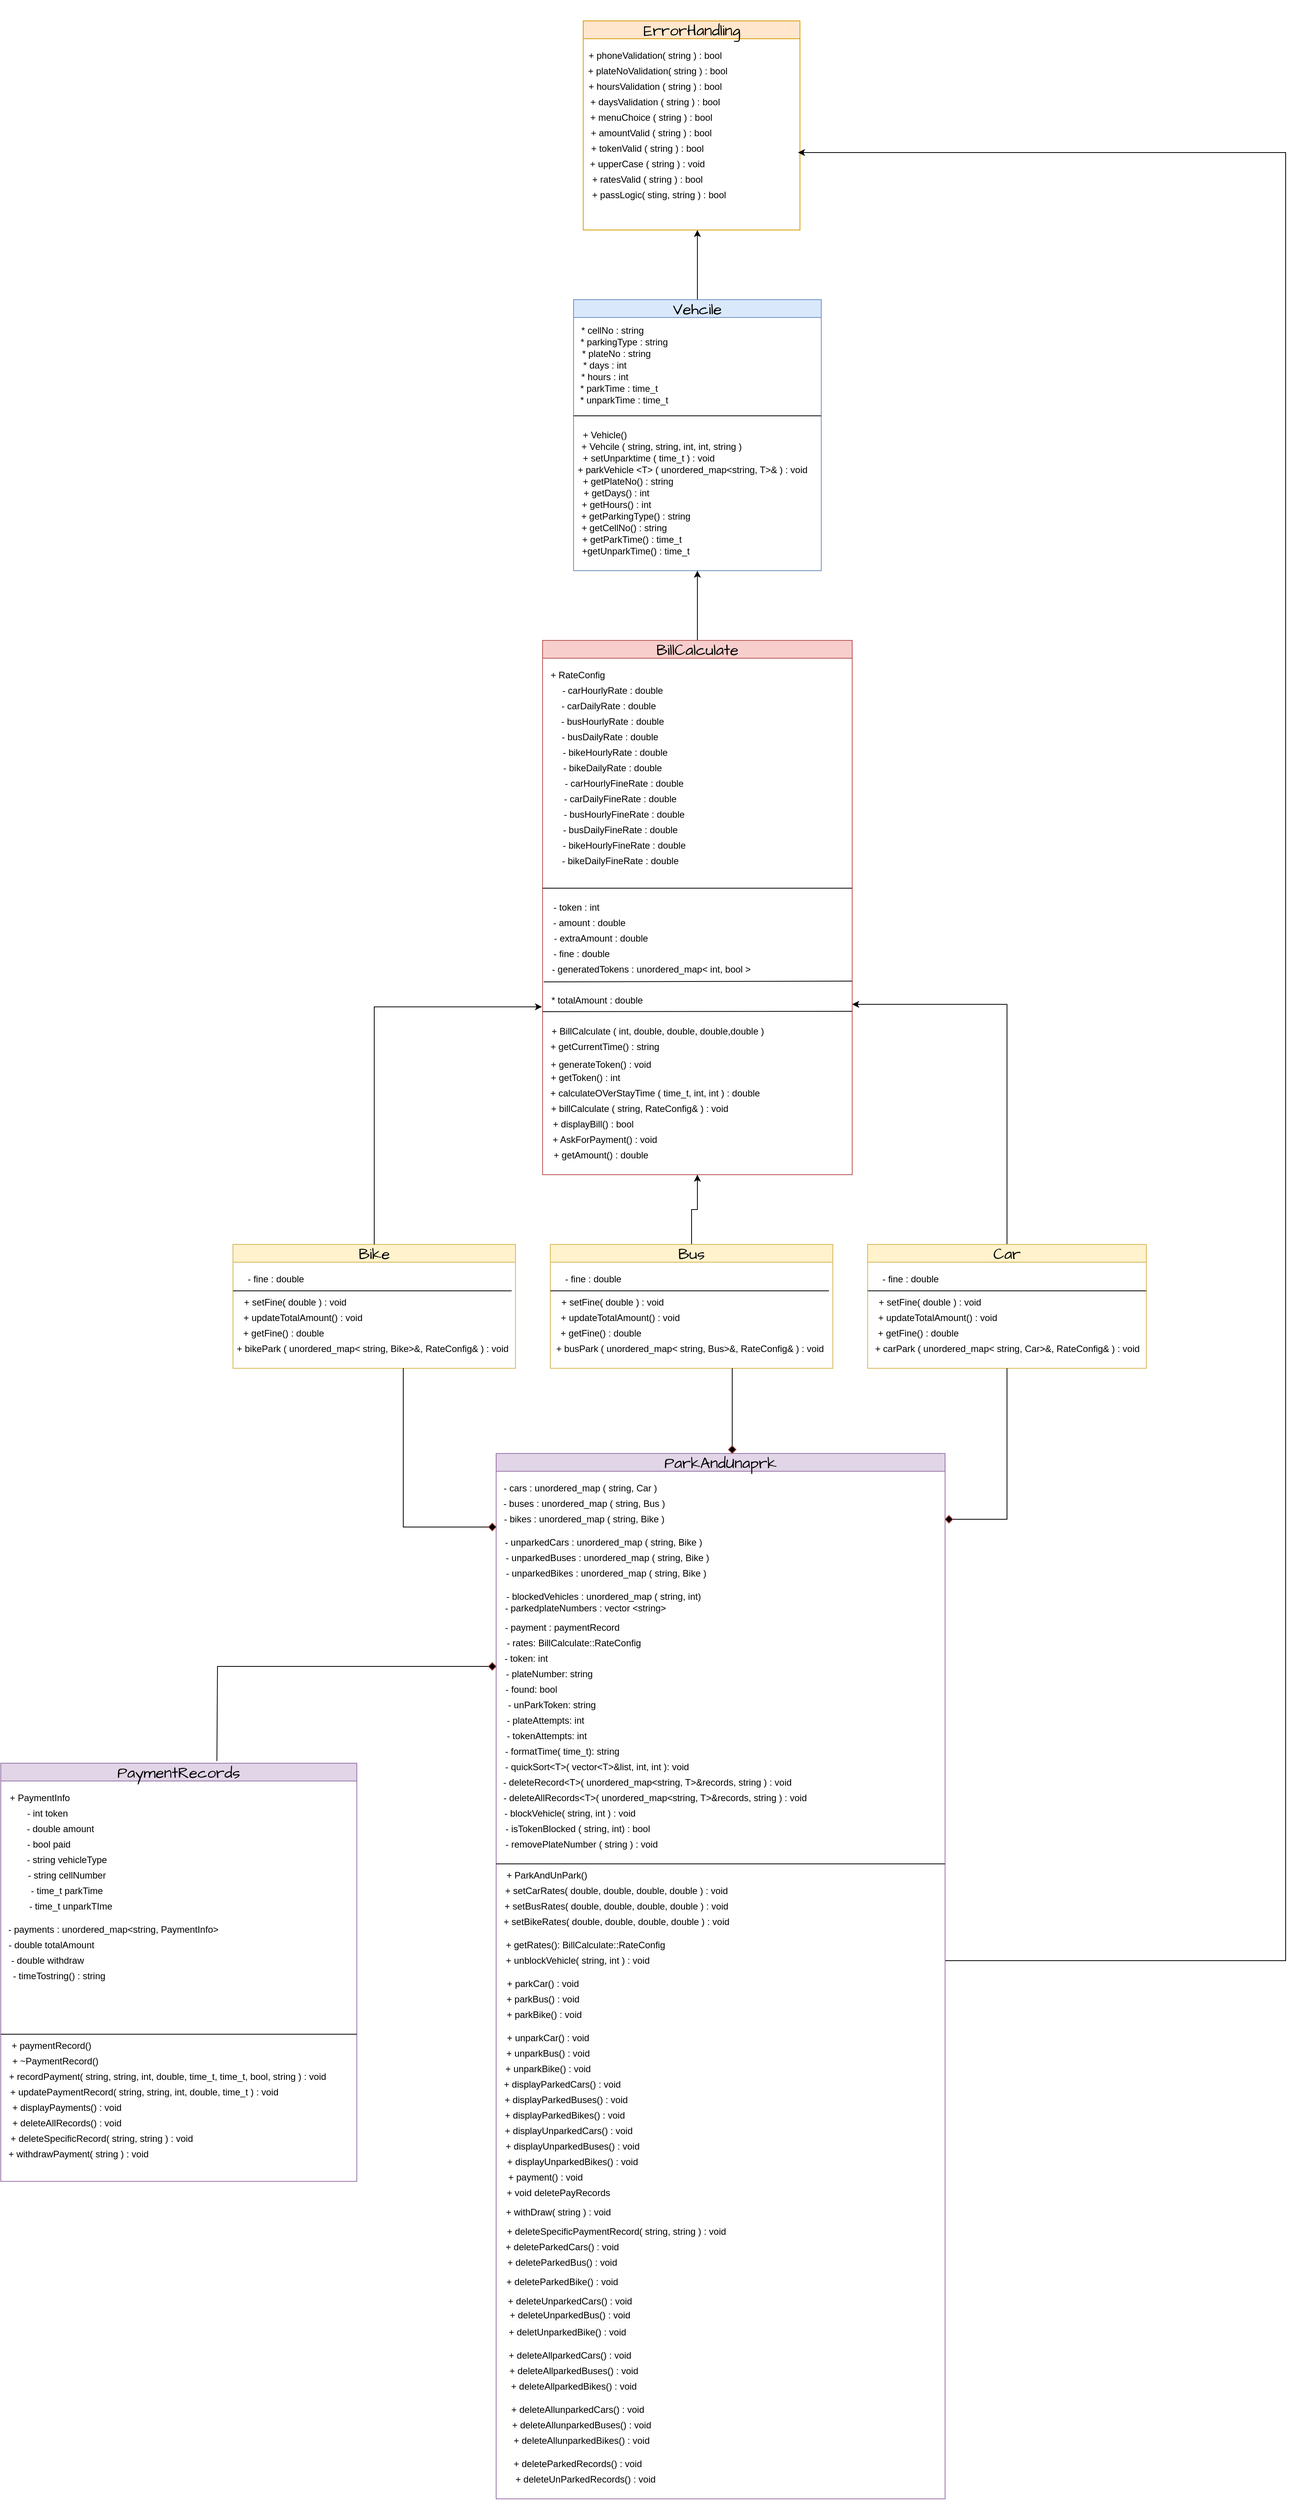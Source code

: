 <mxfile>
    <diagram id="oVIlP2WVnz6kb_MlFQTz" name="Page-1">
        <mxGraphModel dx="2441" dy="1898" grid="0" gridSize="10" guides="1" tooltips="1" connect="1" arrows="0" fold="1" page="1" pageScale="1" pageWidth="850" pageHeight="1100" math="0" shadow="0">
            <root>
                <object label="" id="0">
                    <mxCell/>
                </object>
                <mxCell id="1" parent="0"/>
                <mxCell id="l_bYTn5K-WHywQLocLNn-294" style="edgeStyle=orthogonalEdgeStyle;rounded=0;orthogonalLoop=1;jettySize=auto;html=1;exitX=0.5;exitY=0;exitDx=0;exitDy=0;" parent="1" source="10" edge="1">
                    <mxGeometry relative="1" as="geometry">
                        <mxPoint x="500" y="-90" as="targetPoint"/>
                    </mxGeometry>
                </mxCell>
                <mxCell id="10" value="&lt;h4&gt;&lt;span style=&quot;font-weight: normal;&quot;&gt;Vehcile&lt;/span&gt;&lt;/h4&gt;" style="swimlane;whiteSpace=wrap;html=1;hachureGap=4;fontFamily=Architects Daughter;fontSource=https%3A%2F%2Ffonts.googleapis.com%2Fcss%3Ffamily%3DArchitects%2BDaughter;fontSize=20;fillColor=#dae8fc;strokeColor=#6c8ebf;" parent="1" vertex="1">
                    <mxGeometry x="340" width="320" height="350" as="geometry">
                        <mxRectangle x="340" width="100" height="90" as="alternateBounds"/>
                    </mxGeometry>
                </mxCell>
                <mxCell id="11" value="* cellNo : string" style="text;html=1;align=center;verticalAlign=middle;resizable=0;points=[];autosize=1;strokeColor=none;fillColor=none;" parent="10" vertex="1">
                    <mxGeometry y="25" width="100" height="30" as="geometry"/>
                </mxCell>
                <mxCell id="13" value="* plateNo : string" style="text;html=1;align=center;verticalAlign=middle;resizable=0;points=[];autosize=1;strokeColor=none;fillColor=none;" parent="10" vertex="1">
                    <mxGeometry y="55" width="110" height="30" as="geometry"/>
                </mxCell>
                <mxCell id="14" value="* parkingType : string" style="text;html=1;align=center;verticalAlign=middle;resizable=0;points=[];autosize=1;strokeColor=none;fillColor=none;" parent="10" vertex="1">
                    <mxGeometry x="-5" y="40" width="140" height="30" as="geometry"/>
                </mxCell>
                <mxCell id="15" value="* days : int" style="text;html=1;align=center;verticalAlign=middle;resizable=0;points=[];autosize=1;strokeColor=none;fillColor=none;" parent="10" vertex="1">
                    <mxGeometry y="70" width="80" height="30" as="geometry"/>
                </mxCell>
                <mxCell id="16" value="* hours : int" style="text;html=1;align=center;verticalAlign=middle;resizable=0;points=[];autosize=1;strokeColor=none;fillColor=none;" parent="10" vertex="1">
                    <mxGeometry y="85" width="80" height="30" as="geometry"/>
                </mxCell>
                <mxCell id="17" value="* parkTime : time_t&amp;nbsp;" style="text;html=1;align=center;verticalAlign=middle;resizable=0;points=[];autosize=1;strokeColor=none;fillColor=none;" parent="10" vertex="1">
                    <mxGeometry x="-5" y="100" width="130" height="30" as="geometry"/>
                </mxCell>
                <mxCell id="18" value="* unparkTime : time_t" style="text;html=1;align=center;verticalAlign=middle;resizable=0;points=[];autosize=1;strokeColor=none;fillColor=none;" parent="10" vertex="1">
                    <mxGeometry x="-5" y="115" width="140" height="30" as="geometry"/>
                </mxCell>
                <mxCell id="22" value="&amp;nbsp; &amp;nbsp;+ Vehcile ( string, string, int, int, string )&amp;nbsp;" style="text;html=1;align=center;verticalAlign=middle;resizable=0;points=[];autosize=1;strokeColor=none;fillColor=none;" parent="10" vertex="1">
                    <mxGeometry x="-10" y="175" width="240" height="30" as="geometry"/>
                </mxCell>
                <mxCell id="20" value="+ Vehicle()" style="text;html=1;align=center;verticalAlign=middle;resizable=0;points=[];autosize=1;strokeColor=none;fillColor=none;" parent="10" vertex="1">
                    <mxGeometry y="160" width="80" height="30" as="geometry"/>
                </mxCell>
                <mxCell id="24" value="&amp;nbsp; &amp;nbsp; + setUnparktime ( time_t ) : void" style="text;html=1;align=center;verticalAlign=middle;resizable=0;points=[];autosize=1;strokeColor=none;fillColor=none;" parent="10" vertex="1">
                    <mxGeometry x="-15" y="190" width="210" height="30" as="geometry"/>
                </mxCell>
                <mxCell id="25" value="+ parkVehicle &amp;lt;T&amp;gt; ( unordered_map&amp;lt;string, T&amp;gt;&amp;amp; ) : void&amp;nbsp;" style="text;html=1;align=center;verticalAlign=middle;resizable=0;points=[];autosize=1;strokeColor=none;fillColor=none;" parent="10" vertex="1">
                    <mxGeometry x="-5" y="205" width="320" height="30" as="geometry"/>
                </mxCell>
                <mxCell id="26" value="+ getPlateNo() : string" style="text;html=1;align=center;verticalAlign=middle;resizable=0;points=[];autosize=1;strokeColor=none;fillColor=none;" parent="10" vertex="1">
                    <mxGeometry y="220" width="140" height="30" as="geometry"/>
                </mxCell>
                <mxCell id="27" value="+ getDays() : int" style="text;html=1;align=center;verticalAlign=middle;resizable=0;points=[];autosize=1;strokeColor=none;fillColor=none;" parent="10" vertex="1">
                    <mxGeometry y="235" width="110" height="30" as="geometry"/>
                </mxCell>
                <mxCell id="28" value="+ getHours() : int" style="text;html=1;align=center;verticalAlign=middle;resizable=0;points=[];autosize=1;strokeColor=none;fillColor=none;" parent="10" vertex="1">
                    <mxGeometry y="250" width="110" height="30" as="geometry"/>
                </mxCell>
                <mxCell id="29" value="+ getParkingType() : string" style="text;html=1;align=center;verticalAlign=middle;resizable=0;points=[];autosize=1;strokeColor=none;fillColor=none;" parent="10" vertex="1">
                    <mxGeometry y="265" width="160" height="30" as="geometry"/>
                </mxCell>
                <mxCell id="30" value="+ getCellNo() : string" style="text;html=1;align=center;verticalAlign=middle;resizable=0;points=[];autosize=1;strokeColor=none;fillColor=none;" parent="10" vertex="1">
                    <mxGeometry y="280" width="130" height="30" as="geometry"/>
                </mxCell>
                <mxCell id="31" value="+ getParkTime() : time_t" style="text;html=1;align=center;verticalAlign=middle;resizable=0;points=[];autosize=1;strokeColor=none;fillColor=none;" parent="10" vertex="1">
                    <mxGeometry y="295" width="150" height="30" as="geometry"/>
                </mxCell>
                <mxCell id="32" value="+getUnparkTime() : time_t" style="text;html=1;align=center;verticalAlign=middle;resizable=0;points=[];autosize=1;strokeColor=none;fillColor=none;" parent="10" vertex="1">
                    <mxGeometry y="310" width="160" height="30" as="geometry"/>
                </mxCell>
                <mxCell id="23" value="" style="endArrow=none;html=1;" parent="1" edge="1">
                    <mxGeometry width="50" height="50" relative="1" as="geometry">
                        <mxPoint x="340" y="150" as="sourcePoint"/>
                        <mxPoint x="660" y="150" as="targetPoint"/>
                    </mxGeometry>
                </mxCell>
                <mxCell id="l_bYTn5K-WHywQLocLNn-293" style="edgeStyle=orthogonalEdgeStyle;rounded=0;orthogonalLoop=1;jettySize=auto;html=1;exitX=0.5;exitY=0;exitDx=0;exitDy=0;entryX=0.5;entryY=1;entryDx=0;entryDy=0;" parent="1" source="53" target="10" edge="1">
                    <mxGeometry relative="1" as="geometry"/>
                </mxCell>
                <mxCell id="53" value="&lt;h4 style=&quot;border-color: var(--border-color); font-family: &amp;quot;Architects Daughter&amp;quot;; font-size: 20px;&quot;&gt;&lt;span style=&quot;border-color: var(--border-color); font-weight: normal;&quot;&gt;BillCalculate&lt;/span&gt;&lt;/h4&gt;" style="swimlane;whiteSpace=wrap;html=1;fillColor=#f8cecc;strokeColor=#b85450;" parent="1" vertex="1">
                    <mxGeometry x="300" y="440" width="400" height="690" as="geometry">
                        <mxRectangle x="300" y="440" width="140" height="30" as="alternateBounds"/>
                    </mxGeometry>
                </mxCell>
                <mxCell id="54" value="+ RateConfig" style="text;html=1;align=center;verticalAlign=middle;resizable=0;points=[];autosize=1;strokeColor=none;fillColor=none;" parent="53" vertex="1">
                    <mxGeometry y="30" width="90" height="30" as="geometry"/>
                </mxCell>
                <mxCell id="55" value="&amp;nbsp; &amp;nbsp;- carHourlyRate : double" style="text;html=1;align=center;verticalAlign=middle;resizable=0;points=[];autosize=1;strokeColor=none;fillColor=none;" parent="53" vertex="1">
                    <mxGeometry x="5" y="50" width="160" height="30" as="geometry"/>
                </mxCell>
                <mxCell id="56" value="- carDailyRate : double" style="text;html=1;align=center;verticalAlign=middle;resizable=0;points=[];autosize=1;strokeColor=none;fillColor=none;" parent="53" vertex="1">
                    <mxGeometry x="10" y="70" width="150" height="30" as="geometry"/>
                </mxCell>
                <mxCell id="58" value="- busHourlyRate : double" style="text;html=1;align=center;verticalAlign=middle;resizable=0;points=[];autosize=1;strokeColor=none;fillColor=none;" parent="53" vertex="1">
                    <mxGeometry x="10" y="90" width="160" height="30" as="geometry"/>
                </mxCell>
                <mxCell id="59" value="&amp;nbsp;- busDailyRate : double" style="text;html=1;align=center;verticalAlign=middle;resizable=0;points=[];autosize=1;strokeColor=none;fillColor=none;" parent="53" vertex="1">
                    <mxGeometry x="10" y="110" width="150" height="30" as="geometry"/>
                </mxCell>
                <mxCell id="60" value="- bikeDailyRate : double" style="text;html=1;align=center;verticalAlign=middle;resizable=0;points=[];autosize=1;strokeColor=none;fillColor=none;" parent="53" vertex="1">
                    <mxGeometry x="15" y="150" width="150" height="30" as="geometry"/>
                </mxCell>
                <mxCell id="61" value="&amp;nbsp; - bikeHourlyRate : double" style="text;html=1;align=center;verticalAlign=middle;resizable=0;points=[];autosize=1;strokeColor=none;fillColor=none;" parent="53" vertex="1">
                    <mxGeometry x="5" y="130" width="170" height="30" as="geometry"/>
                </mxCell>
                <mxCell id="62" value="- carHourlyFineRate : double" style="text;html=1;align=center;verticalAlign=middle;resizable=0;points=[];autosize=1;strokeColor=none;fillColor=none;" parent="53" vertex="1">
                    <mxGeometry x="15" y="170" width="180" height="30" as="geometry"/>
                </mxCell>
                <mxCell id="63" value="- carDailyFineRate : double" style="text;html=1;align=center;verticalAlign=middle;resizable=0;points=[];autosize=1;strokeColor=none;fillColor=none;" parent="53" vertex="1">
                    <mxGeometry x="15" y="190" width="170" height="30" as="geometry"/>
                </mxCell>
                <mxCell id="65" value="- busHourlyFineRate : double" style="text;html=1;align=center;verticalAlign=middle;resizable=0;points=[];autosize=1;strokeColor=none;fillColor=none;" parent="53" vertex="1">
                    <mxGeometry x="15" y="210" width="180" height="30" as="geometry"/>
                </mxCell>
                <mxCell id="66" value="- busDailyFineRate : double" style="text;html=1;align=center;verticalAlign=middle;resizable=0;points=[];autosize=1;strokeColor=none;fillColor=none;" parent="53" vertex="1">
                    <mxGeometry x="15" y="230" width="170" height="30" as="geometry"/>
                </mxCell>
                <mxCell id="67" value="- bikeHourlyFineRate : double" style="text;html=1;align=center;verticalAlign=middle;resizable=0;points=[];autosize=1;strokeColor=none;fillColor=none;" parent="53" vertex="1">
                    <mxGeometry x="15" y="250" width="180" height="30" as="geometry"/>
                </mxCell>
                <mxCell id="68" value="- bikeDailyFineRate : double" style="text;html=1;align=center;verticalAlign=middle;resizable=0;points=[];autosize=1;strokeColor=none;fillColor=none;" parent="53" vertex="1">
                    <mxGeometry x="15" y="270" width="170" height="30" as="geometry"/>
                </mxCell>
                <mxCell id="70" value="&amp;nbsp; - token : int" style="text;html=1;align=center;verticalAlign=middle;resizable=0;points=[];autosize=1;strokeColor=none;fillColor=none;" parent="53" vertex="1">
                    <mxGeometry x="-5" y="330" width="90" height="30" as="geometry"/>
                </mxCell>
                <mxCell id="71" value="- amount : double" style="text;html=1;align=center;verticalAlign=middle;resizable=0;points=[];autosize=1;strokeColor=none;fillColor=none;" parent="53" vertex="1">
                    <mxGeometry y="350" width="120" height="30" as="geometry"/>
                </mxCell>
                <mxCell id="72" value="- extraAmount : double" style="text;html=1;align=center;verticalAlign=middle;resizable=0;points=[];autosize=1;strokeColor=none;fillColor=none;" parent="53" vertex="1">
                    <mxGeometry x="5" y="370" width="140" height="30" as="geometry"/>
                </mxCell>
                <mxCell id="73" value="- fine : double" style="text;html=1;align=center;verticalAlign=middle;resizable=0;points=[];autosize=1;strokeColor=none;fillColor=none;" parent="53" vertex="1">
                    <mxGeometry y="390" width="100" height="30" as="geometry"/>
                </mxCell>
                <mxCell id="74" value="- generatedTokens : unordered_map&amp;lt; int, bool &amp;gt;" style="text;html=1;align=center;verticalAlign=middle;resizable=0;points=[];autosize=1;strokeColor=none;fillColor=none;" parent="53" vertex="1">
                    <mxGeometry y="410" width="280" height="30" as="geometry"/>
                </mxCell>
                <mxCell id="75" value="* totalAmount : double" style="text;html=1;align=center;verticalAlign=middle;resizable=0;points=[];autosize=1;strokeColor=none;fillColor=none;" parent="53" vertex="1">
                    <mxGeometry y="450" width="140" height="30" as="geometry"/>
                </mxCell>
                <mxCell id="78" value="+ BillCalculate ( int, double, double, double,double )&amp;nbsp;" style="text;html=1;align=center;verticalAlign=middle;resizable=0;points=[];autosize=1;strokeColor=none;fillColor=none;" parent="53" vertex="1">
                    <mxGeometry y="490" width="300" height="30" as="geometry"/>
                </mxCell>
                <mxCell id="79" value="+ getCurrentTime() : string" style="text;html=1;align=center;verticalAlign=middle;resizable=0;points=[];autosize=1;strokeColor=none;fillColor=none;" parent="53" vertex="1">
                    <mxGeometry y="510" width="160" height="30" as="geometry"/>
                </mxCell>
                <mxCell id="81" value="&lt;br&gt;+ generateToken() : void" style="text;html=1;align=center;verticalAlign=middle;resizable=0;points=[];autosize=1;strokeColor=none;fillColor=none;" parent="53" vertex="1">
                    <mxGeometry y="520" width="150" height="40" as="geometry"/>
                </mxCell>
                <mxCell id="82" value="+ getToken() : int" style="text;html=1;align=center;verticalAlign=middle;resizable=0;points=[];autosize=1;strokeColor=none;fillColor=none;" parent="53" vertex="1">
                    <mxGeometry y="550" width="110" height="30" as="geometry"/>
                </mxCell>
                <mxCell id="83" value="+ calculateOVerStayTime ( time_t, int, int ) : double" style="text;html=1;align=center;verticalAlign=middle;resizable=0;points=[];autosize=1;strokeColor=none;fillColor=none;" parent="53" vertex="1">
                    <mxGeometry y="570" width="290" height="30" as="geometry"/>
                </mxCell>
                <mxCell id="85" value="+ billCalculate ( string, RateConfig&amp;amp; ) : void" style="text;html=1;align=center;verticalAlign=middle;resizable=0;points=[];autosize=1;strokeColor=none;fillColor=none;" parent="53" vertex="1">
                    <mxGeometry y="590" width="250" height="30" as="geometry"/>
                </mxCell>
                <mxCell id="86" value="+ displayBill() : bool" style="text;html=1;align=center;verticalAlign=middle;resizable=0;points=[];autosize=1;strokeColor=none;fillColor=none;" parent="53" vertex="1">
                    <mxGeometry y="610" width="130" height="30" as="geometry"/>
                </mxCell>
                <mxCell id="87" value="+ AskForPayment() : void" style="text;html=1;align=center;verticalAlign=middle;resizable=0;points=[];autosize=1;strokeColor=none;fillColor=none;" parent="53" vertex="1">
                    <mxGeometry y="630" width="160" height="30" as="geometry"/>
                </mxCell>
                <mxCell id="88" value="+ getAmount() : double" style="text;html=1;align=center;verticalAlign=middle;resizable=0;points=[];autosize=1;strokeColor=none;fillColor=none;" parent="53" vertex="1">
                    <mxGeometry y="650" width="150" height="30" as="geometry"/>
                </mxCell>
                <mxCell id="69" value="" style="endArrow=none;html=1;" parent="1" edge="1">
                    <mxGeometry width="50" height="50" relative="1" as="geometry">
                        <mxPoint x="300" y="760" as="sourcePoint"/>
                        <mxPoint x="700" y="760" as="targetPoint"/>
                    </mxGeometry>
                </mxCell>
                <mxCell id="76" value="" style="endArrow=none;html=1;exitX=0.005;exitY=1.035;exitDx=0;exitDy=0;exitPerimeter=0;" parent="1" source="74" edge="1">
                    <mxGeometry width="50" height="50" relative="1" as="geometry">
                        <mxPoint x="530" y="800" as="sourcePoint"/>
                        <mxPoint x="700" y="880" as="targetPoint"/>
                    </mxGeometry>
                </mxCell>
                <mxCell id="77" value="" style="endArrow=none;html=1;exitX=0.001;exitY=0.982;exitDx=0;exitDy=0;exitPerimeter=0;" parent="1" source="75" edge="1">
                    <mxGeometry width="50" height="50" relative="1" as="geometry">
                        <mxPoint x="530" y="990" as="sourcePoint"/>
                        <mxPoint x="700" y="919" as="targetPoint"/>
                    </mxGeometry>
                </mxCell>
                <mxCell id="l_bYTn5K-WHywQLocLNn-290" style="edgeStyle=orthogonalEdgeStyle;rounded=0;orthogonalLoop=1;jettySize=auto;html=1;exitX=0.5;exitY=0;exitDx=0;exitDy=0;" parent="1" source="131" edge="1">
                    <mxGeometry relative="1" as="geometry">
                        <mxPoint x="700" y="910" as="targetPoint"/>
                        <Array as="points">
                            <mxPoint x="900" y="910"/>
                        </Array>
                    </mxGeometry>
                </mxCell>
                <mxCell id="131" value="&lt;h4 style=&quot;border-color: var(--border-color); font-family: &amp;quot;Architects Daughter&amp;quot;; font-size: 20px;&quot;&gt;&lt;span style=&quot;border-color: var(--border-color); font-weight: normal;&quot;&gt;Car&lt;/span&gt;&lt;/h4&gt;" style="swimlane;whiteSpace=wrap;html=1;fillColor=#fff2cc;strokeColor=#d6b656;" parent="1" vertex="1">
                    <mxGeometry x="720" y="1220" width="360" height="160" as="geometry">
                        <mxRectangle x="650" y="1240" width="80" height="90" as="alternateBounds"/>
                    </mxGeometry>
                </mxCell>
                <mxCell id="134" value="- fine : double" style="text;html=1;align=center;verticalAlign=middle;resizable=0;points=[];autosize=1;strokeColor=none;fillColor=none;" parent="131" vertex="1">
                    <mxGeometry x="5" y="30" width="100" height="30" as="geometry"/>
                </mxCell>
                <mxCell id="135" value="" style="endArrow=none;html=1;" parent="131" edge="1">
                    <mxGeometry width="50" height="50" relative="1" as="geometry">
                        <mxPoint y="60" as="sourcePoint"/>
                        <mxPoint x="360" y="60" as="targetPoint"/>
                    </mxGeometry>
                </mxCell>
                <mxCell id="136" value="+ setFine( double ) : void" style="text;html=1;align=center;verticalAlign=middle;resizable=0;points=[];autosize=1;strokeColor=none;fillColor=none;" parent="131" vertex="1">
                    <mxGeometry y="60" width="160" height="30" as="geometry"/>
                </mxCell>
                <mxCell id="139" value="+ updateTotalAmount() : void" style="text;html=1;align=center;verticalAlign=middle;resizable=0;points=[];autosize=1;strokeColor=none;fillColor=none;" parent="131" vertex="1">
                    <mxGeometry y="80" width="180" height="30" as="geometry"/>
                </mxCell>
                <mxCell id="140" value="+ getFine() : double" style="text;html=1;align=center;verticalAlign=middle;resizable=0;points=[];autosize=1;strokeColor=none;fillColor=none;" parent="131" vertex="1">
                    <mxGeometry y="100" width="130" height="30" as="geometry"/>
                </mxCell>
                <mxCell id="141" value="+ carPark ( unordered_map&amp;lt; string, Car&amp;gt;&amp;amp;, RateConfig&amp;amp; ) : void" style="text;html=1;align=center;verticalAlign=middle;resizable=0;points=[];autosize=1;strokeColor=none;fillColor=none;" parent="131" vertex="1">
                    <mxGeometry x="-5" y="120" width="370" height="30" as="geometry"/>
                </mxCell>
                <mxCell id="142" value="&lt;h4 style=&quot;border-color: var(--border-color); font-family: &amp;quot;Architects Daughter&amp;quot;; font-size: 20px;&quot;&gt;&lt;span style=&quot;border-color: var(--border-color); font-weight: normal;&quot;&gt;Bike&lt;/span&gt;&lt;/h4&gt;" style="swimlane;whiteSpace=wrap;html=1;fillColor=#fff2cc;strokeColor=#d6b656;" parent="1" vertex="1">
                    <mxGeometry x="-100" y="1220" width="365" height="160" as="geometry">
                        <mxRectangle x="650" y="1240" width="80" height="90" as="alternateBounds"/>
                    </mxGeometry>
                </mxCell>
                <mxCell id="143" value="- fine : double" style="text;html=1;align=center;verticalAlign=middle;resizable=0;points=[];autosize=1;strokeColor=none;fillColor=none;" parent="142" vertex="1">
                    <mxGeometry x="5" y="30" width="100" height="30" as="geometry"/>
                </mxCell>
                <mxCell id="144" value="" style="endArrow=none;html=1;" parent="142" edge="1">
                    <mxGeometry width="50" height="50" relative="1" as="geometry">
                        <mxPoint y="60" as="sourcePoint"/>
                        <mxPoint x="360" y="60" as="targetPoint"/>
                    </mxGeometry>
                </mxCell>
                <mxCell id="145" value="+ setFine( double ) : void" style="text;html=1;align=center;verticalAlign=middle;resizable=0;points=[];autosize=1;strokeColor=none;fillColor=none;" parent="142" vertex="1">
                    <mxGeometry y="60" width="160" height="30" as="geometry"/>
                </mxCell>
                <mxCell id="146" value="+ updateTotalAmount() : void" style="text;html=1;align=center;verticalAlign=middle;resizable=0;points=[];autosize=1;strokeColor=none;fillColor=none;" parent="142" vertex="1">
                    <mxGeometry y="80" width="180" height="30" as="geometry"/>
                </mxCell>
                <mxCell id="147" value="+ getFine() : double" style="text;html=1;align=center;verticalAlign=middle;resizable=0;points=[];autosize=1;strokeColor=none;fillColor=none;" parent="142" vertex="1">
                    <mxGeometry y="100" width="130" height="30" as="geometry"/>
                </mxCell>
                <mxCell id="148" value="+ bikePark ( unordered_map&amp;lt; string, Bike&amp;gt;&amp;amp;, RateConfig&amp;amp; ) : void" style="text;html=1;align=center;verticalAlign=middle;resizable=0;points=[];autosize=1;strokeColor=none;fillColor=none;" parent="142" vertex="1">
                    <mxGeometry x="-5" y="120" width="370" height="30" as="geometry"/>
                </mxCell>
                <mxCell id="l_bYTn5K-WHywQLocLNn-292" style="edgeStyle=orthogonalEdgeStyle;rounded=0;orthogonalLoop=1;jettySize=auto;html=1;exitX=0.5;exitY=0;exitDx=0;exitDy=0;entryX=0.5;entryY=1;entryDx=0;entryDy=0;" parent="1" source="149" target="53" edge="1">
                    <mxGeometry relative="1" as="geometry"/>
                </mxCell>
                <mxCell id="149" value="&lt;h4 style=&quot;border-color: var(--border-color); font-family: &amp;quot;Architects Daughter&amp;quot;; font-size: 20px;&quot;&gt;&lt;span style=&quot;border-color: var(--border-color); font-weight: normal;&quot;&gt;Bus&lt;/span&gt;&lt;/h4&gt;" style="swimlane;whiteSpace=wrap;html=1;fillColor=#fff2cc;strokeColor=#d6b656;" parent="1" vertex="1">
                    <mxGeometry x="310" y="1220" width="365" height="160" as="geometry">
                        <mxRectangle x="650" y="1240" width="80" height="90" as="alternateBounds"/>
                    </mxGeometry>
                </mxCell>
                <mxCell id="150" value="- fine : double" style="text;html=1;align=center;verticalAlign=middle;resizable=0;points=[];autosize=1;strokeColor=none;fillColor=none;" parent="149" vertex="1">
                    <mxGeometry x="5" y="30" width="100" height="30" as="geometry"/>
                </mxCell>
                <mxCell id="151" value="" style="endArrow=none;html=1;" parent="149" edge="1">
                    <mxGeometry width="50" height="50" relative="1" as="geometry">
                        <mxPoint y="60" as="sourcePoint"/>
                        <mxPoint x="360" y="60" as="targetPoint"/>
                    </mxGeometry>
                </mxCell>
                <mxCell id="152" value="+ setFine( double ) : void" style="text;html=1;align=center;verticalAlign=middle;resizable=0;points=[];autosize=1;strokeColor=none;fillColor=none;" parent="149" vertex="1">
                    <mxGeometry y="60" width="160" height="30" as="geometry"/>
                </mxCell>
                <mxCell id="153" value="+ updateTotalAmount() : void" style="text;html=1;align=center;verticalAlign=middle;resizable=0;points=[];autosize=1;strokeColor=none;fillColor=none;" parent="149" vertex="1">
                    <mxGeometry y="80" width="180" height="30" as="geometry"/>
                </mxCell>
                <mxCell id="154" value="+ getFine() : double" style="text;html=1;align=center;verticalAlign=middle;resizable=0;points=[];autosize=1;strokeColor=none;fillColor=none;" parent="149" vertex="1">
                    <mxGeometry y="100" width="130" height="30" as="geometry"/>
                </mxCell>
                <mxCell id="155" value="+ busPark ( unordered_map&amp;lt; string, Bus&amp;gt;&amp;amp;, RateConfig&amp;amp; ) : void" style="text;html=1;align=center;verticalAlign=middle;resizable=0;points=[];autosize=1;strokeColor=none;fillColor=none;" parent="149" vertex="1">
                    <mxGeometry x="-5" y="120" width="370" height="30" as="geometry"/>
                </mxCell>
                <mxCell id="165" value="&lt;h4 style=&quot;border-color: var(--border-color); font-family: &amp;quot;Architects Daughter&amp;quot;; font-size: 20px;&quot;&gt;&lt;span style=&quot;border-color: var(--border-color); font-weight: normal;&quot;&gt;ErrorHandling&lt;/span&gt;&lt;/h4&gt;" style="swimlane;whiteSpace=wrap;html=1;fillColor=#ffe6cc;strokeColor=#d79b00;" parent="1" vertex="1">
                    <mxGeometry x="352.5" y="-360" width="280" height="270" as="geometry"/>
                </mxCell>
                <mxCell id="169" value="+ phoneValidation( string ) : bool" style="text;html=1;align=center;verticalAlign=middle;resizable=0;points=[];autosize=1;strokeColor=none;fillColor=none;" parent="165" vertex="1">
                    <mxGeometry x="-7.5" y="30" width="200" height="30" as="geometry"/>
                </mxCell>
                <mxCell id="170" value="+ plateNoValidation( string ) : bool&amp;nbsp;" style="text;html=1;align=center;verticalAlign=middle;resizable=0;points=[];autosize=1;strokeColor=none;fillColor=none;" parent="165" vertex="1">
                    <mxGeometry x="-7.5" y="50" width="210" height="30" as="geometry"/>
                </mxCell>
                <mxCell id="171" value="+ hoursValidation ( string ) : bool" style="text;html=1;align=center;verticalAlign=middle;resizable=0;points=[];autosize=1;strokeColor=none;fillColor=none;" parent="165" vertex="1">
                    <mxGeometry x="-7.5" y="70" width="200" height="30" as="geometry"/>
                </mxCell>
                <mxCell id="172" value="+ daysValidation ( string ) : bool" style="text;html=1;align=center;verticalAlign=middle;resizable=0;points=[];autosize=1;strokeColor=none;fillColor=none;" parent="165" vertex="1">
                    <mxGeometry x="-2.5" y="90" width="190" height="30" as="geometry"/>
                </mxCell>
                <mxCell id="173" value="+ menuChoice ( string ) : bool" style="text;html=1;align=center;verticalAlign=middle;resizable=0;points=[];autosize=1;strokeColor=none;fillColor=none;" parent="165" vertex="1">
                    <mxGeometry x="-2.5" y="110" width="180" height="30" as="geometry"/>
                </mxCell>
                <mxCell id="174" value="+ amountValid ( string ) : bool" style="text;html=1;align=center;verticalAlign=middle;resizable=0;points=[];autosize=1;strokeColor=none;fillColor=none;" parent="165" vertex="1">
                    <mxGeometry x="-2.5" y="130" width="180" height="30" as="geometry"/>
                </mxCell>
                <mxCell id="175" value="+ tokenValid ( string ) : bool" style="text;html=1;align=center;verticalAlign=middle;resizable=0;points=[];autosize=1;strokeColor=none;fillColor=none;" parent="165" vertex="1">
                    <mxGeometry x="-2.5" y="150" width="170" height="30" as="geometry"/>
                </mxCell>
                <mxCell id="176" value="+ upperCase ( string ) : void" style="text;html=1;align=center;verticalAlign=middle;resizable=0;points=[];autosize=1;strokeColor=none;fillColor=none;" parent="165" vertex="1">
                    <mxGeometry x="-2.5" y="170" width="170" height="30" as="geometry"/>
                </mxCell>
                <mxCell id="177" value="+ ratesValid ( string ) : bool" style="text;html=1;align=center;verticalAlign=middle;resizable=0;points=[];autosize=1;strokeColor=none;fillColor=none;" parent="165" vertex="1">
                    <mxGeometry x="-2.5" y="190" width="170" height="30" as="geometry"/>
                </mxCell>
                <mxCell id="178" value="+ passLogic( sting, string ) : bool" style="text;html=1;align=center;verticalAlign=middle;resizable=0;points=[];autosize=1;strokeColor=none;fillColor=none;" parent="165" vertex="1">
                    <mxGeometry x="-2.5" y="210" width="200" height="30" as="geometry"/>
                </mxCell>
                <mxCell id="l_bYTn5K-WHywQLocLNn-295" style="edgeStyle=orthogonalEdgeStyle;rounded=0;orthogonalLoop=1;jettySize=auto;html=1;" parent="1" edge="1">
                    <mxGeometry relative="1" as="geometry">
                        <mxPoint x="820" y="2140" as="sourcePoint"/>
                        <mxPoint x="630" y="-190" as="targetPoint"/>
                        <Array as="points">
                            <mxPoint x="820" y="2140"/>
                            <mxPoint x="820" y="2145"/>
                            <mxPoint x="1260" y="2145"/>
                            <mxPoint x="1260" y="-190"/>
                        </Array>
                    </mxGeometry>
                </mxCell>
                <mxCell id="179" value="&lt;h4 style=&quot;border-color: var(--border-color); font-family: &amp;quot;Architects Daughter&amp;quot;; font-size: 20px;&quot;&gt;&lt;span style=&quot;font-weight: 400;&quot;&gt;ParkAndUnaprk&lt;/span&gt;&lt;/h4&gt;" style="swimlane;whiteSpace=wrap;html=1;fillColor=#e1d5e7;strokeColor=#9673a6;" parent="1" vertex="1">
                    <mxGeometry x="240" y="1490" width="580" height="1350" as="geometry"/>
                </mxCell>
                <mxCell id="180" value="- cars : unordered_map ( string, Car )&amp;nbsp;" style="text;html=1;align=center;verticalAlign=middle;resizable=0;points=[];autosize=1;strokeColor=none;fillColor=none;" parent="179" vertex="1">
                    <mxGeometry y="30" width="220" height="30" as="geometry"/>
                </mxCell>
                <mxCell id="181" value="- buses : unordered_map ( string, Bus )&amp;nbsp;" style="text;html=1;align=center;verticalAlign=middle;resizable=0;points=[];autosize=1;strokeColor=none;fillColor=none;" parent="179" vertex="1">
                    <mxGeometry x="-5" y="50" width="240" height="30" as="geometry"/>
                </mxCell>
                <mxCell id="182" value="- bikes : unordered_map ( string, Bike )&amp;nbsp;" style="text;html=1;align=center;verticalAlign=middle;resizable=0;points=[];autosize=1;strokeColor=none;fillColor=none;" parent="179" vertex="1">
                    <mxGeometry y="70" width="230" height="30" as="geometry"/>
                </mxCell>
                <mxCell id="183" value="- unparkedCars : unordered_map ( string, Bike )&amp;nbsp;" style="text;html=1;align=center;verticalAlign=middle;resizable=0;points=[];autosize=1;strokeColor=none;fillColor=none;" parent="179" vertex="1">
                    <mxGeometry y="100" width="280" height="30" as="geometry"/>
                </mxCell>
                <mxCell id="184" value="&amp;nbsp; &amp;nbsp;- unparkedBuses : unordered_map ( string, Bike )&amp;nbsp;" style="text;html=1;align=center;verticalAlign=middle;resizable=0;points=[];autosize=1;strokeColor=none;fillColor=none;" parent="179" vertex="1">
                    <mxGeometry x="-10" y="120" width="300" height="30" as="geometry"/>
                </mxCell>
                <mxCell id="185" value="&amp;nbsp; - unparkedBikes : unordered_map ( string, Bike )&amp;nbsp;" style="text;html=1;align=center;verticalAlign=middle;resizable=0;points=[];autosize=1;strokeColor=none;fillColor=none;" parent="179" vertex="1">
                    <mxGeometry x="-5" y="140" width="290" height="30" as="geometry"/>
                </mxCell>
                <mxCell id="186" value="- blockedVehicles : unordered_map ( string, int)&amp;nbsp;" style="text;html=1;align=center;verticalAlign=middle;resizable=0;points=[];autosize=1;strokeColor=none;fillColor=none;" parent="179" vertex="1">
                    <mxGeometry y="170" width="280" height="30" as="geometry"/>
                </mxCell>
                <mxCell id="187" value="- parkedplateNumbers : vector &amp;lt;string&amp;gt;&lt;br&gt;" style="text;html=1;align=center;verticalAlign=middle;resizable=0;points=[];autosize=1;strokeColor=none;fillColor=none;" parent="179" vertex="1">
                    <mxGeometry y="185" width="230" height="30" as="geometry"/>
                </mxCell>
                <mxCell id="188" value="- payment : paymentRecord" style="text;html=1;align=center;verticalAlign=middle;resizable=0;points=[];autosize=1;strokeColor=none;fillColor=none;" parent="179" vertex="1">
                    <mxGeometry y="210" width="170" height="30" as="geometry"/>
                </mxCell>
                <mxCell id="189" value="- rates: BillCalculate::RateConfig " style="text;html=1;align=center;verticalAlign=middle;resizable=0;points=[];autosize=1;strokeColor=none;fillColor=none;" parent="179" vertex="1">
                    <mxGeometry y="230" width="200" height="30" as="geometry"/>
                </mxCell>
                <mxCell id="190" value="- token: int&amp;nbsp;" style="text;html=1;align=center;verticalAlign=middle;resizable=0;points=[];autosize=1;strokeColor=none;fillColor=none;" parent="179" vertex="1">
                    <mxGeometry y="250" width="80" height="30" as="geometry"/>
                </mxCell>
                <mxCell id="191" value="&amp;nbsp; - plateNumber: string " style="text;html=1;align=center;verticalAlign=middle;resizable=0;points=[];autosize=1;strokeColor=none;fillColor=none;" parent="179" vertex="1">
                    <mxGeometry x="-5" y="270" width="140" height="30" as="geometry"/>
                </mxCell>
                <mxCell id="192" value="- found: bool " style="text;html=1;align=center;verticalAlign=middle;resizable=0;points=[];autosize=1;strokeColor=none;fillColor=none;" parent="179" vertex="1">
                    <mxGeometry y="290" width="90" height="30" as="geometry"/>
                </mxCell>
                <mxCell id="193" value="&amp;nbsp;- unParkToken: string " style="text;html=1;align=center;verticalAlign=middle;resizable=0;points=[];autosize=1;strokeColor=none;fillColor=none;" parent="179" vertex="1">
                    <mxGeometry y="310" width="140" height="30" as="geometry"/>
                </mxCell>
                <mxCell id="194" value="&amp;nbsp; - plateAttempts: int" style="text;html=1;align=center;verticalAlign=middle;resizable=0;points=[];autosize=1;strokeColor=none;fillColor=none;" parent="179" vertex="1">
                    <mxGeometry x="-5" y="330" width="130" height="30" as="geometry"/>
                </mxCell>
                <mxCell id="195" value="- tokenAttempts: int  " style="text;html=1;align=center;verticalAlign=middle;resizable=0;points=[];autosize=1;strokeColor=none;fillColor=none;" parent="179" vertex="1">
                    <mxGeometry y="350" width="130" height="30" as="geometry"/>
                </mxCell>
                <mxCell id="197" value="- formatTime( time_t): string" style="text;html=1;align=center;verticalAlign=middle;resizable=0;points=[];autosize=1;strokeColor=none;fillColor=none;" parent="179" vertex="1">
                    <mxGeometry y="370" width="170" height="30" as="geometry"/>
                </mxCell>
                <mxCell id="198" value="- quickSort&amp;lt;T&amp;gt;( vector&amp;lt;T&amp;gt;&amp;amp;list, int, int ): void" style="text;html=1;align=center;verticalAlign=middle;resizable=0;points=[];autosize=1;strokeColor=none;fillColor=none;" parent="179" vertex="1">
                    <mxGeometry y="390" width="260" height="30" as="geometry"/>
                </mxCell>
                <mxCell id="200" value="- deleteRecord&amp;lt;T&amp;gt;( unordered_map&amp;lt;string, T&amp;gt;&amp;amp;records, string ) : void" style="text;html=1;align=center;verticalAlign=middle;resizable=0;points=[];autosize=1;strokeColor=none;fillColor=none;" parent="179" vertex="1">
                    <mxGeometry x="-5" y="410" width="400" height="30" as="geometry"/>
                </mxCell>
                <mxCell id="201" value="- deleteAllRecords&amp;lt;T&amp;gt;( unordered_map&amp;lt;string, T&amp;gt;&amp;amp;records, string ) : void" style="text;html=1;align=center;verticalAlign=middle;resizable=0;points=[];autosize=1;strokeColor=none;fillColor=none;" parent="179" vertex="1">
                    <mxGeometry x="-5" y="430" width="420" height="30" as="geometry"/>
                </mxCell>
                <mxCell id="202" value="- blockVehicle( string, int ) : void" style="text;html=1;align=center;verticalAlign=middle;resizable=0;points=[];autosize=1;strokeColor=none;fillColor=none;" parent="179" vertex="1">
                    <mxGeometry y="450" width="190" height="30" as="geometry"/>
                </mxCell>
                <mxCell id="203" value="- isTokenBlocked ( string, int) : bool" style="text;html=1;align=center;verticalAlign=middle;resizable=0;points=[];autosize=1;strokeColor=none;fillColor=none;" parent="179" vertex="1">
                    <mxGeometry y="470" width="210" height="30" as="geometry"/>
                </mxCell>
                <mxCell id="204" value="- removePlateNumber ( string ) : void" style="text;html=1;align=center;verticalAlign=middle;resizable=0;points=[];autosize=1;strokeColor=none;fillColor=none;" parent="179" vertex="1">
                    <mxGeometry y="490" width="220" height="30" as="geometry"/>
                </mxCell>
                <mxCell id="206" value="+ ParkAndUnPark()" style="text;html=1;align=center;verticalAlign=middle;resizable=0;points=[];autosize=1;strokeColor=none;fillColor=none;" parent="179" vertex="1">
                    <mxGeometry y="530" width="130" height="30" as="geometry"/>
                </mxCell>
                <mxCell id="207" value="+ setCarRates( double, double, double, double ) : void" style="text;html=1;align=center;verticalAlign=middle;resizable=0;points=[];autosize=1;strokeColor=none;fillColor=none;" parent="179" vertex="1">
                    <mxGeometry y="550" width="310" height="30" as="geometry"/>
                </mxCell>
                <mxCell id="208" value="+ setBusRates( double, double, double, double ) : void" style="text;html=1;align=center;verticalAlign=middle;resizable=0;points=[];autosize=1;strokeColor=none;fillColor=none;" parent="179" vertex="1">
                    <mxGeometry y="570" width="310" height="30" as="geometry"/>
                </mxCell>
                <mxCell id="209" value="+ setBikeRates( double, double, double, double ) : void" style="text;html=1;align=center;verticalAlign=middle;resizable=0;points=[];autosize=1;strokeColor=none;fillColor=none;" parent="179" vertex="1">
                    <mxGeometry x="-5" y="590" width="320" height="30" as="geometry"/>
                </mxCell>
                <mxCell id="210" value="+ getRates(): BillCalculate::RateConfig" style="text;html=1;align=center;verticalAlign=middle;resizable=0;points=[];autosize=1;strokeColor=none;fillColor=none;" parent="179" vertex="1">
                    <mxGeometry y="620" width="230" height="30" as="geometry"/>
                </mxCell>
                <mxCell id="211" value="+ unblockVehicle( string, int ) : void" style="text;html=1;align=center;verticalAlign=middle;resizable=0;points=[];autosize=1;strokeColor=none;fillColor=none;" parent="179" vertex="1">
                    <mxGeometry y="640" width="210" height="30" as="geometry"/>
                </mxCell>
                <mxCell id="212" value="+ parkCar() : void" style="text;html=1;align=center;verticalAlign=middle;resizable=0;points=[];autosize=1;strokeColor=none;fillColor=none;" parent="179" vertex="1">
                    <mxGeometry y="670" width="120" height="30" as="geometry"/>
                </mxCell>
                <mxCell id="213" value="+ parkBus() : void" style="text;html=1;align=center;verticalAlign=middle;resizable=0;points=[];autosize=1;strokeColor=none;fillColor=none;" parent="179" vertex="1">
                    <mxGeometry y="690" width="120" height="30" as="geometry"/>
                </mxCell>
                <mxCell id="214" value="&amp;nbsp;+ parkBike() : void" style="text;html=1;align=center;verticalAlign=middle;resizable=0;points=[];autosize=1;strokeColor=none;fillColor=none;" parent="179" vertex="1">
                    <mxGeometry y="710" width="120" height="30" as="geometry"/>
                </mxCell>
                <mxCell id="215" value="&amp;nbsp;+ unparkCar() : void" style="text;html=1;align=center;verticalAlign=middle;resizable=0;points=[];autosize=1;strokeColor=none;fillColor=none;" parent="179" vertex="1">
                    <mxGeometry y="740" width="130" height="30" as="geometry"/>
                </mxCell>
                <mxCell id="217" value="&amp;nbsp;+ unparkBus() : void" style="text;html=1;align=center;verticalAlign=middle;resizable=0;points=[];autosize=1;strokeColor=none;fillColor=none;" parent="179" vertex="1">
                    <mxGeometry y="760" width="130" height="30" as="geometry"/>
                </mxCell>
                <mxCell id="218" value="&amp;nbsp;+ unparkBike() : void" style="text;html=1;align=center;verticalAlign=middle;resizable=0;points=[];autosize=1;strokeColor=none;fillColor=none;" parent="179" vertex="1">
                    <mxGeometry x="-5" y="780" width="140" height="30" as="geometry"/>
                </mxCell>
                <mxCell id="219" value="+ displayParkedCars() : void" style="text;html=1;align=center;verticalAlign=middle;resizable=0;points=[];autosize=1;strokeColor=none;fillColor=none;" parent="179" vertex="1">
                    <mxGeometry y="800" width="170" height="30" as="geometry"/>
                </mxCell>
                <mxCell id="220" value="&amp;nbsp;+ displayParkedBuses() : void&amp;nbsp;" style="text;html=1;align=center;verticalAlign=middle;resizable=0;points=[];autosize=1;strokeColor=none;fillColor=none;" parent="179" vertex="1">
                    <mxGeometry x="-5" y="820" width="190" height="30" as="geometry"/>
                </mxCell>
                <mxCell id="221" value="+ displayParkedBikes() : void&amp;nbsp;" style="text;html=1;align=center;verticalAlign=middle;resizable=0;points=[];autosize=1;strokeColor=none;fillColor=none;" parent="179" vertex="1">
                    <mxGeometry y="840" width="180" height="30" as="geometry"/>
                </mxCell>
                <mxCell id="222" value="+ displayUnparkedCars() : void&amp;nbsp;" style="text;html=1;align=center;verticalAlign=middle;resizable=0;points=[];autosize=1;strokeColor=none;fillColor=none;" parent="179" vertex="1">
                    <mxGeometry y="860" width="190" height="30" as="geometry"/>
                </mxCell>
                <mxCell id="224" value="+ displayUnparkedBuses() : void&amp;nbsp;" style="text;html=1;align=center;verticalAlign=middle;resizable=0;points=[];autosize=1;strokeColor=none;fillColor=none;" parent="179" vertex="1">
                    <mxGeometry y="880" width="200" height="30" as="geometry"/>
                </mxCell>
                <mxCell id="225" value="+ displayUnparkedBikes() : void&amp;nbsp;" style="text;html=1;align=center;verticalAlign=middle;resizable=0;points=[];autosize=1;strokeColor=none;fillColor=none;" parent="179" vertex="1">
                    <mxGeometry y="900" width="200" height="30" as="geometry"/>
                </mxCell>
                <mxCell id="226" value="+ payment() : void&amp;nbsp;" style="text;html=1;align=center;verticalAlign=middle;resizable=0;points=[];autosize=1;strokeColor=none;fillColor=none;" parent="179" vertex="1">
                    <mxGeometry x="5" y="920" width="120" height="30" as="geometry"/>
                </mxCell>
                <mxCell id="227" value="+ void deletePayRecords" style="text;html=1;align=center;verticalAlign=middle;resizable=0;points=[];autosize=1;strokeColor=none;fillColor=none;" parent="179" vertex="1">
                    <mxGeometry y="940" width="160" height="30" as="geometry"/>
                </mxCell>
                <mxCell id="228" value="+ withDraw( string ) : void" style="text;html=1;align=center;verticalAlign=middle;resizable=0;points=[];autosize=1;strokeColor=none;fillColor=none;" parent="179" vertex="1">
                    <mxGeometry y="965" width="160" height="30" as="geometry"/>
                </mxCell>
                <mxCell id="229" value="+ deleteSpecificPaymentRecord( string, string ) : void" style="text;html=1;align=center;verticalAlign=middle;resizable=0;points=[];autosize=1;strokeColor=none;fillColor=none;" parent="179" vertex="1">
                    <mxGeometry y="990" width="310" height="30" as="geometry"/>
                </mxCell>
                <mxCell id="230" value="+ deleteParkedCars() : void" style="text;html=1;align=center;verticalAlign=middle;resizable=0;points=[];autosize=1;strokeColor=none;fillColor=none;" parent="179" vertex="1">
                    <mxGeometry y="1010" width="170" height="30" as="geometry"/>
                </mxCell>
                <mxCell id="231" value="&amp;nbsp; &amp;nbsp;+ deleteParkedBus() : void" style="text;html=1;align=center;verticalAlign=middle;resizable=0;points=[];autosize=1;strokeColor=none;fillColor=none;" parent="179" vertex="1">
                    <mxGeometry x="-10" y="1030" width="180" height="30" as="geometry"/>
                </mxCell>
                <mxCell id="232" value="&amp;nbsp; &amp;nbsp;+ deleteParkedBike() : void" style="text;html=1;align=center;verticalAlign=middle;resizable=0;points=[];autosize=1;strokeColor=none;fillColor=none;" parent="179" vertex="1">
                    <mxGeometry x="-10" y="1055" width="180" height="30" as="geometry"/>
                </mxCell>
                <mxCell id="233" value="+ deleteUnparkedCars() : void" style="text;html=1;align=center;verticalAlign=middle;resizable=0;points=[];autosize=1;strokeColor=none;fillColor=none;" parent="179" vertex="1">
                    <mxGeometry x="5" y="1080" width="180" height="30" as="geometry"/>
                </mxCell>
                <mxCell id="234" value="&lt;br&gt;&lt;span style=&quot;color: rgb(0, 0, 0); font-family: Helvetica; font-size: 12px; font-style: normal; font-variant-ligatures: normal; font-variant-caps: normal; font-weight: 400; letter-spacing: normal; orphans: 2; text-align: center; text-indent: 0px; text-transform: none; widows: 2; word-spacing: 0px; -webkit-text-stroke-width: 0px; background-color: rgb(251, 251, 251); text-decoration-thickness: initial; text-decoration-style: initial; text-decoration-color: initial; float: none; display: inline !important;&quot;&gt;+ deleteUnparkedBus() : void&lt;/span&gt;" style="text;html=1;align=center;verticalAlign=middle;resizable=0;points=[];autosize=1;strokeColor=none;fillColor=none;" parent="179" vertex="1">
                    <mxGeometry x="5" y="1085" width="180" height="40" as="geometry"/>
                </mxCell>
                <mxCell id="235" value="&amp;nbsp;+ deletUnparkedBike() : void" style="text;html=1;align=center;verticalAlign=middle;resizable=0;points=[];autosize=1;strokeColor=none;fillColor=none;" parent="179" vertex="1">
                    <mxGeometry y="1120" width="180" height="30" as="geometry"/>
                </mxCell>
                <mxCell id="236" value="+ deleteAllparkedCars() : void" style="text;html=1;align=center;verticalAlign=middle;resizable=0;points=[];autosize=1;strokeColor=none;fillColor=none;" parent="179" vertex="1">
                    <mxGeometry x="5" y="1150" width="180" height="30" as="geometry"/>
                </mxCell>
                <mxCell id="237" value="+ deleteAllparkedBuses() : void" style="text;html=1;align=center;verticalAlign=middle;resizable=0;points=[];autosize=1;strokeColor=none;fillColor=none;" parent="179" vertex="1">
                    <mxGeometry x="5" y="1170" width="190" height="30" as="geometry"/>
                </mxCell>
                <mxCell id="238" value="+ deleteAllparkedBikes() : void" style="text;html=1;align=center;verticalAlign=middle;resizable=0;points=[];autosize=1;strokeColor=none;fillColor=none;" parent="179" vertex="1">
                    <mxGeometry x="5" y="1190" width="190" height="30" as="geometry"/>
                </mxCell>
                <mxCell id="239" value="+ deleteAllunparkedCars() : void" style="text;html=1;align=center;verticalAlign=middle;resizable=0;points=[];autosize=1;strokeColor=none;fillColor=none;" parent="179" vertex="1">
                    <mxGeometry x="5" y="1220" width="200" height="30" as="geometry"/>
                </mxCell>
                <mxCell id="240" value="+ deleteAllunparkedBuses() : void" style="text;html=1;align=center;verticalAlign=middle;resizable=0;points=[];autosize=1;strokeColor=none;fillColor=none;" parent="179" vertex="1">
                    <mxGeometry x="10" y="1240" width="200" height="30" as="geometry"/>
                </mxCell>
                <mxCell id="241" value="+ deleteAllunparkedBikes() : void" style="text;html=1;align=center;verticalAlign=middle;resizable=0;points=[];autosize=1;strokeColor=none;fillColor=none;" parent="179" vertex="1">
                    <mxGeometry x="10" y="1260" width="200" height="30" as="geometry"/>
                </mxCell>
                <mxCell id="242" value="+ deleteParkedRecords() : void" style="text;html=1;align=center;verticalAlign=middle;resizable=0;points=[];autosize=1;strokeColor=none;fillColor=none;" parent="179" vertex="1">
                    <mxGeometry x="10" y="1290" width="190" height="30" as="geometry"/>
                </mxCell>
                <mxCell id="243" value="+ deleteUnParkedRecords() : void" style="text;html=1;align=center;verticalAlign=middle;resizable=0;points=[];autosize=1;strokeColor=none;fillColor=none;" parent="179" vertex="1">
                    <mxGeometry x="15" y="1310" width="200" height="30" as="geometry"/>
                </mxCell>
                <mxCell id="l_bYTn5K-WHywQLocLNn-298" value="" style="rhombus;whiteSpace=wrap;html=1;fillColor=#000000;strokeColor=#b85450;" parent="179" vertex="1">
                    <mxGeometry x="-10" y="90" width="10" height="10" as="geometry"/>
                </mxCell>
                <mxCell id="l_bYTn5K-WHywQLocLNn-332" value="" style="rhombus;whiteSpace=wrap;html=1;fillColor=#000000;strokeColor=#b85450;" parent="179" vertex="1">
                    <mxGeometry x="-10" y="270" width="10" height="10" as="geometry"/>
                </mxCell>
                <mxCell id="205" value="" style="endArrow=none;html=1;" parent="1" edge="1">
                    <mxGeometry width="50" height="50" relative="1" as="geometry">
                        <mxPoint x="240" y="2020" as="sourcePoint"/>
                        <mxPoint x="820" y="2020" as="targetPoint"/>
                    </mxGeometry>
                </mxCell>
                <mxCell id="l_bYTn5K-WHywQLocLNn-289" style="edgeStyle=orthogonalEdgeStyle;rounded=0;orthogonalLoop=1;jettySize=auto;html=1;exitX=0.5;exitY=0;exitDx=0;exitDy=0;entryX=-0.006;entryY=0.773;entryDx=0;entryDy=0;entryPerimeter=0;" parent="1" source="142" target="75" edge="1">
                    <mxGeometry relative="1" as="geometry"/>
                </mxCell>
                <mxCell id="l_bYTn5K-WHywQLocLNn-296" value="" style="rhombus;whiteSpace=wrap;html=1;fillColor=#000000;strokeColor=#b85450;" parent="1" vertex="1">
                    <mxGeometry x="540" y="1480" width="10" height="10" as="geometry"/>
                </mxCell>
                <mxCell id="l_bYTn5K-WHywQLocLNn-297" value="" style="rhombus;whiteSpace=wrap;html=1;fillColor=#000000;strokeColor=#b85450;" parent="1" vertex="1">
                    <mxGeometry x="820" y="1570" width="10" height="10" as="geometry"/>
                </mxCell>
                <mxCell id="l_bYTn5K-WHywQLocLNn-301" value="" style="endArrow=none;html=1;rounded=0;exitX=0.5;exitY=0;exitDx=0;exitDy=0;" parent="1" source="l_bYTn5K-WHywQLocLNn-296" edge="1">
                    <mxGeometry width="50" height="50" relative="1" as="geometry">
                        <mxPoint x="580" y="1430" as="sourcePoint"/>
                        <mxPoint x="545" y="1380" as="targetPoint"/>
                    </mxGeometry>
                </mxCell>
                <mxCell id="l_bYTn5K-WHywQLocLNn-302" value="" style="endArrow=none;html=1;rounded=0;exitX=1;exitY=0.5;exitDx=0;exitDy=0;entryX=0.5;entryY=1;entryDx=0;entryDy=0;" parent="1" source="l_bYTn5K-WHywQLocLNn-297" target="131" edge="1">
                    <mxGeometry width="50" height="50" relative="1" as="geometry">
                        <mxPoint x="810" y="1430" as="sourcePoint"/>
                        <mxPoint x="860" y="1380" as="targetPoint"/>
                        <Array as="points">
                            <mxPoint x="900" y="1575"/>
                        </Array>
                    </mxGeometry>
                </mxCell>
                <mxCell id="l_bYTn5K-WHywQLocLNn-303" value="" style="endArrow=none;html=1;rounded=0;exitX=0;exitY=0.5;exitDx=0;exitDy=0;" parent="1" source="l_bYTn5K-WHywQLocLNn-298" edge="1">
                    <mxGeometry width="50" height="50" relative="1" as="geometry">
                        <mxPoint x="70" y="1430" as="sourcePoint"/>
                        <mxPoint x="120" y="1380" as="targetPoint"/>
                        <Array as="points">
                            <mxPoint x="120" y="1585"/>
                        </Array>
                    </mxGeometry>
                </mxCell>
                <mxCell id="l_bYTn5K-WHywQLocLNn-304" value="&lt;h4 style=&quot;border-color: var(--border-color); font-family: &amp;quot;Architects Daughter&amp;quot;; font-size: 20px;&quot;&gt;&lt;span style=&quot;font-weight: 400;&quot;&gt;PaymentRecords&lt;/span&gt;&lt;/h4&gt;" style="swimlane;whiteSpace=wrap;html=1;fillColor=#e1d5e7;strokeColor=#9673a6;" parent="1" vertex="1">
                    <mxGeometry x="-400" y="1890" width="460" height="540" as="geometry"/>
                </mxCell>
                <mxCell id="l_bYTn5K-WHywQLocLNn-305" value="+ PaymentInfo" style="text;html=1;align=center;verticalAlign=middle;resizable=0;points=[];autosize=1;strokeColor=none;fillColor=none;" parent="l_bYTn5K-WHywQLocLNn-304" vertex="1">
                    <mxGeometry y="30" width="100" height="30" as="geometry"/>
                </mxCell>
                <mxCell id="l_bYTn5K-WHywQLocLNn-306" value="- int token" style="text;html=1;align=center;verticalAlign=middle;resizable=0;points=[];autosize=1;strokeColor=none;fillColor=none;" parent="l_bYTn5K-WHywQLocLNn-304" vertex="1">
                    <mxGeometry x="20" y="50" width="80" height="30" as="geometry"/>
                </mxCell>
                <mxCell id="l_bYTn5K-WHywQLocLNn-308" value="&amp;nbsp;- double amount" style="text;html=1;align=center;verticalAlign=middle;resizable=0;points=[];autosize=1;strokeColor=none;fillColor=none;" parent="l_bYTn5K-WHywQLocLNn-304" vertex="1">
                    <mxGeometry x="20" y="70" width="110" height="30" as="geometry"/>
                </mxCell>
                <mxCell id="l_bYTn5K-WHywQLocLNn-309" value="&amp;nbsp;- bool paid" style="text;html=1;align=center;verticalAlign=middle;resizable=0;points=[];autosize=1;strokeColor=none;fillColor=none;" parent="l_bYTn5K-WHywQLocLNn-304" vertex="1">
                    <mxGeometry x="20" y="90" width="80" height="30" as="geometry"/>
                </mxCell>
                <mxCell id="l_bYTn5K-WHywQLocLNn-310" value="- string vehicleType" style="text;html=1;align=center;verticalAlign=middle;resizable=0;points=[];autosize=1;strokeColor=none;fillColor=none;" parent="l_bYTn5K-WHywQLocLNn-304" vertex="1">
                    <mxGeometry x="20" y="110" width="130" height="30" as="geometry"/>
                </mxCell>
                <mxCell id="l_bYTn5K-WHywQLocLNn-311" value="- string cellNumber" style="text;html=1;align=center;verticalAlign=middle;resizable=0;points=[];autosize=1;strokeColor=none;fillColor=none;" parent="l_bYTn5K-WHywQLocLNn-304" vertex="1">
                    <mxGeometry x="25" y="130" width="120" height="30" as="geometry"/>
                </mxCell>
                <mxCell id="l_bYTn5K-WHywQLocLNn-312" value="- time_t parkTime" style="text;html=1;align=center;verticalAlign=middle;resizable=0;points=[];autosize=1;strokeColor=none;fillColor=none;" parent="l_bYTn5K-WHywQLocLNn-304" vertex="1">
                    <mxGeometry x="25" y="150" width="120" height="30" as="geometry"/>
                </mxCell>
                <mxCell id="l_bYTn5K-WHywQLocLNn-313" value="- time_t unparkTIme" style="text;html=1;align=center;verticalAlign=middle;resizable=0;points=[];autosize=1;strokeColor=none;fillColor=none;" parent="l_bYTn5K-WHywQLocLNn-304" vertex="1">
                    <mxGeometry x="25" y="170" width="130" height="30" as="geometry"/>
                </mxCell>
                <mxCell id="l_bYTn5K-WHywQLocLNn-314" value="- payments : unordered_map&amp;lt;string, PaymentInfo&amp;gt;" style="text;html=1;align=center;verticalAlign=middle;resizable=0;points=[];autosize=1;strokeColor=none;fillColor=none;" parent="l_bYTn5K-WHywQLocLNn-304" vertex="1">
                    <mxGeometry y="200" width="290" height="30" as="geometry"/>
                </mxCell>
                <mxCell id="l_bYTn5K-WHywQLocLNn-315" value="- double totalAmount" style="text;html=1;align=center;verticalAlign=middle;resizable=0;points=[];autosize=1;strokeColor=none;fillColor=none;" parent="l_bYTn5K-WHywQLocLNn-304" vertex="1">
                    <mxGeometry y="220" width="130" height="30" as="geometry"/>
                </mxCell>
                <mxCell id="l_bYTn5K-WHywQLocLNn-316" value="- double withdraw" style="text;html=1;align=center;verticalAlign=middle;resizable=0;points=[];autosize=1;strokeColor=none;fillColor=none;" parent="l_bYTn5K-WHywQLocLNn-304" vertex="1">
                    <mxGeometry y="240" width="120" height="30" as="geometry"/>
                </mxCell>
                <mxCell id="l_bYTn5K-WHywQLocLNn-318" value="- timeTostring() : string" style="text;html=1;align=center;verticalAlign=middle;resizable=0;points=[];autosize=1;strokeColor=none;fillColor=none;" parent="l_bYTn5K-WHywQLocLNn-304" vertex="1">
                    <mxGeometry x="5" y="260" width="140" height="30" as="geometry"/>
                </mxCell>
                <mxCell id="l_bYTn5K-WHywQLocLNn-324" value="+ paymentRecord()" style="text;html=1;align=center;verticalAlign=middle;resizable=0;points=[];autosize=1;strokeColor=none;fillColor=none;" parent="l_bYTn5K-WHywQLocLNn-304" vertex="1">
                    <mxGeometry y="350" width="130" height="30" as="geometry"/>
                </mxCell>
                <mxCell id="l_bYTn5K-WHywQLocLNn-325" value="+ ~PaymentRecord()" style="text;html=1;align=center;verticalAlign=middle;resizable=0;points=[];autosize=1;strokeColor=none;fillColor=none;" parent="l_bYTn5K-WHywQLocLNn-304" vertex="1">
                    <mxGeometry x="5" y="370" width="130" height="30" as="geometry"/>
                </mxCell>
                <mxCell id="l_bYTn5K-WHywQLocLNn-326" value="+ recordPayment( string, string, int, double, time_t, time_t, bool, string ) : void" style="text;html=1;align=center;verticalAlign=middle;resizable=0;points=[];autosize=1;strokeColor=none;fillColor=none;" parent="l_bYTn5K-WHywQLocLNn-304" vertex="1">
                    <mxGeometry y="390" width="430" height="30" as="geometry"/>
                </mxCell>
                <mxCell id="l_bYTn5K-WHywQLocLNn-327" value="+ updatePaymentRecord( string, string, int, double, time_t ) : void" style="text;html=1;align=center;verticalAlign=middle;resizable=0;points=[];autosize=1;strokeColor=none;fillColor=none;" parent="l_bYTn5K-WHywQLocLNn-304" vertex="1">
                    <mxGeometry y="410" width="370" height="30" as="geometry"/>
                </mxCell>
                <mxCell id="l_bYTn5K-WHywQLocLNn-328" value="+ displayPayments() : void" style="text;html=1;align=center;verticalAlign=middle;resizable=0;points=[];autosize=1;strokeColor=none;fillColor=none;" parent="l_bYTn5K-WHywQLocLNn-304" vertex="1">
                    <mxGeometry x="5" y="430" width="160" height="30" as="geometry"/>
                </mxCell>
                <mxCell id="l_bYTn5K-WHywQLocLNn-329" value="+ deleteAllRecords() : void" style="text;html=1;align=center;verticalAlign=middle;resizable=0;points=[];autosize=1;strokeColor=none;fillColor=none;" parent="l_bYTn5K-WHywQLocLNn-304" vertex="1">
                    <mxGeometry x="5" y="450" width="160" height="30" as="geometry"/>
                </mxCell>
                <mxCell id="l_bYTn5K-WHywQLocLNn-330" value="+ deleteSpecificRecord( string, string ) : void" style="text;html=1;align=center;verticalAlign=middle;resizable=0;points=[];autosize=1;strokeColor=none;fillColor=none;" parent="l_bYTn5K-WHywQLocLNn-304" vertex="1">
                    <mxGeometry y="470" width="260" height="30" as="geometry"/>
                </mxCell>
                <mxCell id="l_bYTn5K-WHywQLocLNn-331" value="+ withdrawPayment( string ) : void" style="text;html=1;align=center;verticalAlign=middle;resizable=0;points=[];autosize=1;strokeColor=none;fillColor=none;" parent="l_bYTn5K-WHywQLocLNn-304" vertex="1">
                    <mxGeometry y="490" width="200" height="30" as="geometry"/>
                </mxCell>
                <mxCell id="l_bYTn5K-WHywQLocLNn-323" value="" style="endArrow=none;html=1;rounded=0;" parent="1" edge="1">
                    <mxGeometry width="50" height="50" relative="1" as="geometry">
                        <mxPoint x="-400" y="2240" as="sourcePoint"/>
                        <mxPoint x="60" y="2240" as="targetPoint"/>
                    </mxGeometry>
                </mxCell>
                <mxCell id="l_bYTn5K-WHywQLocLNn-333" value="" style="endArrow=none;html=1;rounded=0;entryX=0;entryY=0.5;entryDx=0;entryDy=0;exitX=0.607;exitY=-0.005;exitDx=0;exitDy=0;exitPerimeter=0;" parent="1" source="l_bYTn5K-WHywQLocLNn-304" target="l_bYTn5K-WHywQLocLNn-332" edge="1">
                    <mxGeometry width="50" height="50" relative="1" as="geometry">
                        <mxPoint x="-120" y="1860" as="sourcePoint"/>
                        <mxPoint x="250" y="1640" as="targetPoint"/>
                        <Array as="points">
                            <mxPoint x="-120" y="1765"/>
                        </Array>
                    </mxGeometry>
                </mxCell>
            </root>
        </mxGraphModel>
    </diagram>
</mxfile>